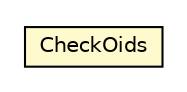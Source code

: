 #!/usr/local/bin/dot
#
# Class diagram 
# Generated by UMLGraph version 5.1 (http://www.umlgraph.org/)
#

digraph G {
	edge [fontname="Helvetica",fontsize=10,labelfontname="Helvetica",labelfontsize=10];
	node [fontname="Helvetica",fontsize=10,shape=plaintext];
	nodesep=0.25;
	ranksep=0.5;
	// pt.ist.fenixframework.pstm.repository.CheckOids
	c17809 [label=<<table title="pt.ist.fenixframework.pstm.repository.CheckOids" border="0" cellborder="1" cellspacing="0" cellpadding="2" port="p" bgcolor="lemonChiffon" href="./CheckOids.html">
		<tr><td><table border="0" cellspacing="0" cellpadding="1">
<tr><td align="center" balign="center"> CheckOids </td></tr>
		</table></td></tr>
		</table>>, fontname="Helvetica", fontcolor="black", fontsize=10.0];
}

